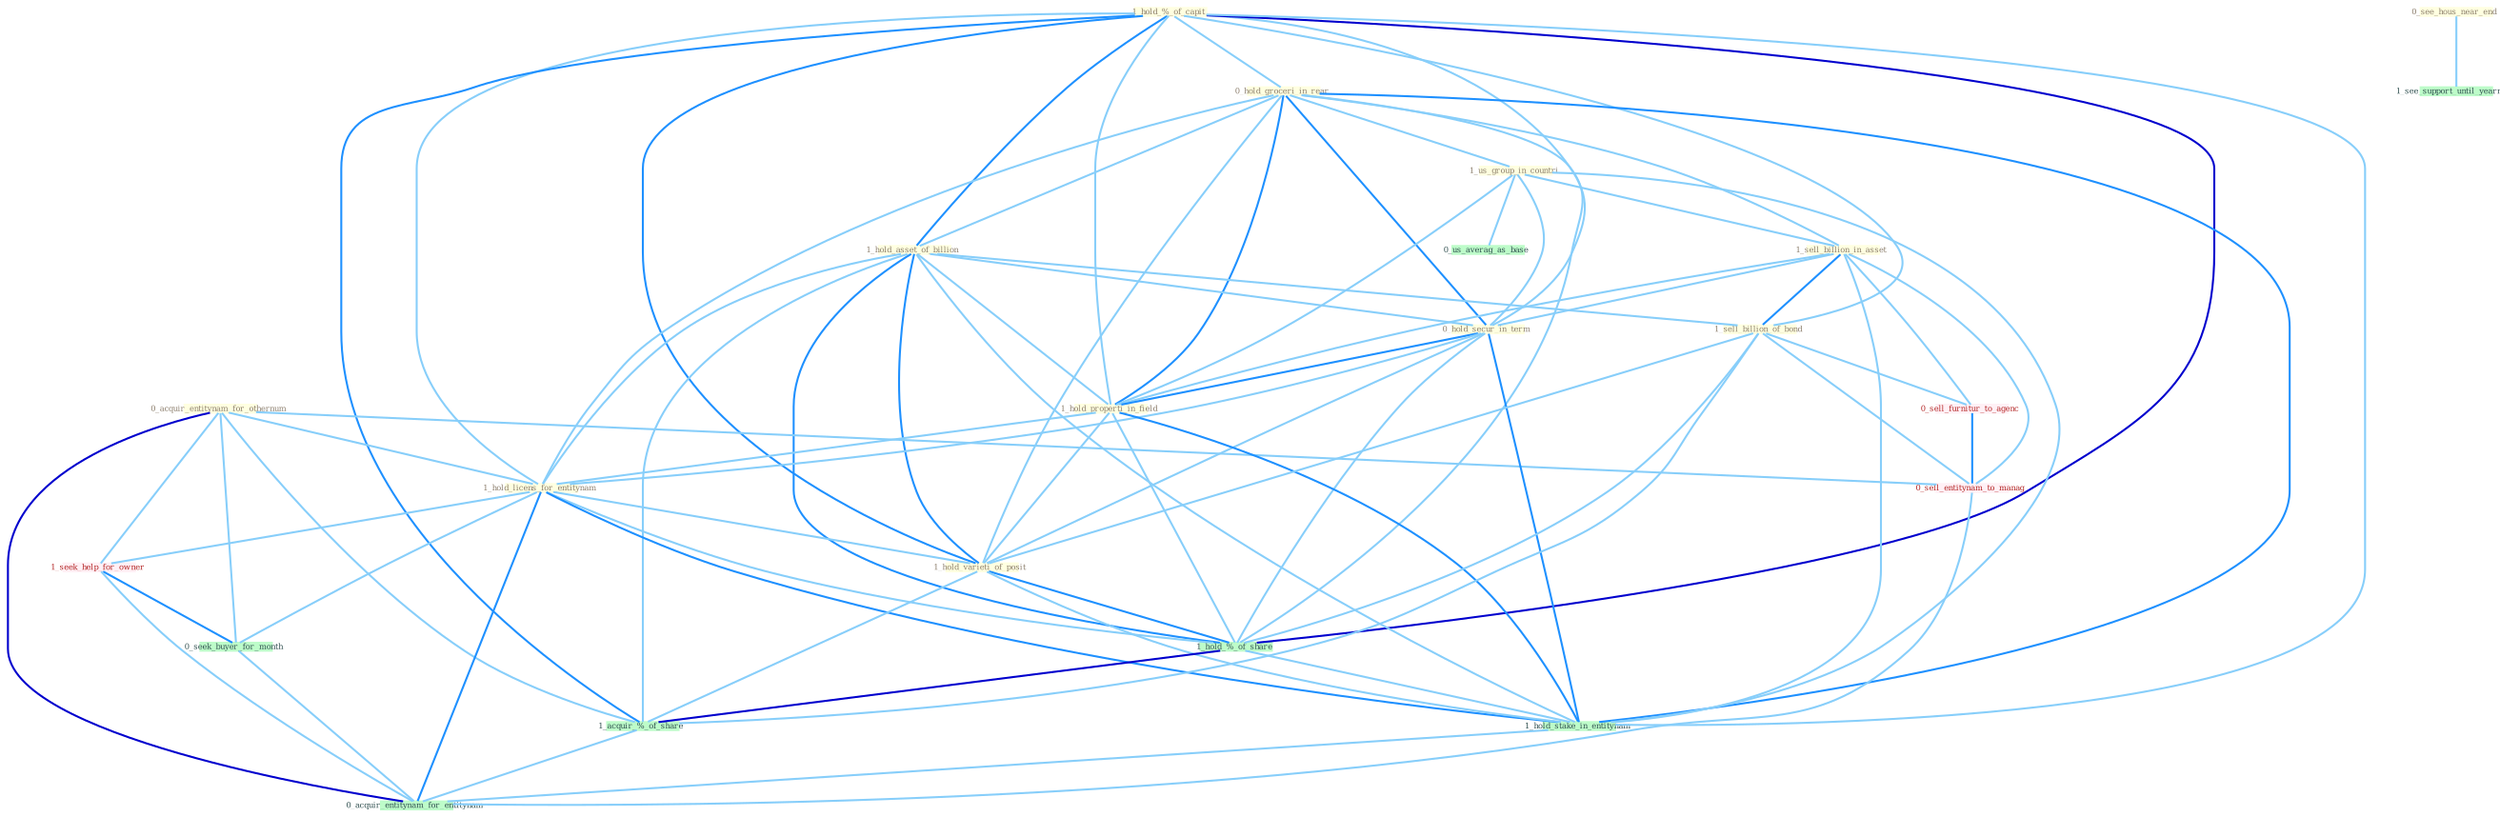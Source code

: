 Graph G{ 
    node
    [shape=polygon,style=filled,width=.5,height=.06,color="#BDFCC9",fixedsize=true,fontsize=4,
    fontcolor="#2f4f4f"];
    {node
    [color="#ffffe0", fontcolor="#8b7d6b"] "1_hold_%_of_capit " "0_hold_groceri_in_rear " "1_hold_asset_of_billion " "1_us_group_in_countri " "0_acquir_entitynam_for_othernum " "1_sell_billion_in_asset " "0_hold_secur_in_term " "1_hold_properti_in_field " "0_see_hous_near_end " "1_hold_licens_for_entitynam " "1_sell_billion_of_bond " "1_hold_varieti_of_posit "}
{node [color="#fff0f5", fontcolor="#b22222"] "1_seek_help_for_owner " "0_sell_furnitur_to_agenc " "0_sell_entitynam_to_manag "}
edge [color="#B0E2FF"];

	"1_hold_%_of_capit " -- "0_hold_groceri_in_rear " [w="1", color="#87cefa" ];
	"1_hold_%_of_capit " -- "1_hold_asset_of_billion " [w="2", color="#1e90ff" , len=0.8];
	"1_hold_%_of_capit " -- "0_hold_secur_in_term " [w="1", color="#87cefa" ];
	"1_hold_%_of_capit " -- "1_hold_properti_in_field " [w="1", color="#87cefa" ];
	"1_hold_%_of_capit " -- "1_hold_licens_for_entitynam " [w="1", color="#87cefa" ];
	"1_hold_%_of_capit " -- "1_sell_billion_of_bond " [w="1", color="#87cefa" ];
	"1_hold_%_of_capit " -- "1_hold_varieti_of_posit " [w="2", color="#1e90ff" , len=0.8];
	"1_hold_%_of_capit " -- "1_hold_%_of_share " [w="3", color="#0000cd" , len=0.6];
	"1_hold_%_of_capit " -- "1_hold_stake_in_entitynam " [w="1", color="#87cefa" ];
	"1_hold_%_of_capit " -- "1_acquir_%_of_share " [w="2", color="#1e90ff" , len=0.8];
	"0_hold_groceri_in_rear " -- "1_hold_asset_of_billion " [w="1", color="#87cefa" ];
	"0_hold_groceri_in_rear " -- "1_us_group_in_countri " [w="1", color="#87cefa" ];
	"0_hold_groceri_in_rear " -- "1_sell_billion_in_asset " [w="1", color="#87cefa" ];
	"0_hold_groceri_in_rear " -- "0_hold_secur_in_term " [w="2", color="#1e90ff" , len=0.8];
	"0_hold_groceri_in_rear " -- "1_hold_properti_in_field " [w="2", color="#1e90ff" , len=0.8];
	"0_hold_groceri_in_rear " -- "1_hold_licens_for_entitynam " [w="1", color="#87cefa" ];
	"0_hold_groceri_in_rear " -- "1_hold_varieti_of_posit " [w="1", color="#87cefa" ];
	"0_hold_groceri_in_rear " -- "1_hold_%_of_share " [w="1", color="#87cefa" ];
	"0_hold_groceri_in_rear " -- "1_hold_stake_in_entitynam " [w="2", color="#1e90ff" , len=0.8];
	"1_hold_asset_of_billion " -- "0_hold_secur_in_term " [w="1", color="#87cefa" ];
	"1_hold_asset_of_billion " -- "1_hold_properti_in_field " [w="1", color="#87cefa" ];
	"1_hold_asset_of_billion " -- "1_hold_licens_for_entitynam " [w="1", color="#87cefa" ];
	"1_hold_asset_of_billion " -- "1_sell_billion_of_bond " [w="1", color="#87cefa" ];
	"1_hold_asset_of_billion " -- "1_hold_varieti_of_posit " [w="2", color="#1e90ff" , len=0.8];
	"1_hold_asset_of_billion " -- "1_hold_%_of_share " [w="2", color="#1e90ff" , len=0.8];
	"1_hold_asset_of_billion " -- "1_hold_stake_in_entitynam " [w="1", color="#87cefa" ];
	"1_hold_asset_of_billion " -- "1_acquir_%_of_share " [w="1", color="#87cefa" ];
	"1_us_group_in_countri " -- "1_sell_billion_in_asset " [w="1", color="#87cefa" ];
	"1_us_group_in_countri " -- "0_hold_secur_in_term " [w="1", color="#87cefa" ];
	"1_us_group_in_countri " -- "1_hold_properti_in_field " [w="1", color="#87cefa" ];
	"1_us_group_in_countri " -- "1_hold_stake_in_entitynam " [w="1", color="#87cefa" ];
	"1_us_group_in_countri " -- "0_us_averag_as_base " [w="1", color="#87cefa" ];
	"0_acquir_entitynam_for_othernum " -- "1_hold_licens_for_entitynam " [w="1", color="#87cefa" ];
	"0_acquir_entitynam_for_othernum " -- "1_seek_help_for_owner " [w="1", color="#87cefa" ];
	"0_acquir_entitynam_for_othernum " -- "0_seek_buyer_for_month " [w="1", color="#87cefa" ];
	"0_acquir_entitynam_for_othernum " -- "1_acquir_%_of_share " [w="1", color="#87cefa" ];
	"0_acquir_entitynam_for_othernum " -- "0_sell_entitynam_to_manag " [w="1", color="#87cefa" ];
	"0_acquir_entitynam_for_othernum " -- "0_acquir_entitynam_for_entitynam " [w="3", color="#0000cd" , len=0.6];
	"1_sell_billion_in_asset " -- "0_hold_secur_in_term " [w="1", color="#87cefa" ];
	"1_sell_billion_in_asset " -- "1_hold_properti_in_field " [w="1", color="#87cefa" ];
	"1_sell_billion_in_asset " -- "1_sell_billion_of_bond " [w="2", color="#1e90ff" , len=0.8];
	"1_sell_billion_in_asset " -- "1_hold_stake_in_entitynam " [w="1", color="#87cefa" ];
	"1_sell_billion_in_asset " -- "0_sell_furnitur_to_agenc " [w="1", color="#87cefa" ];
	"1_sell_billion_in_asset " -- "0_sell_entitynam_to_manag " [w="1", color="#87cefa" ];
	"0_hold_secur_in_term " -- "1_hold_properti_in_field " [w="2", color="#1e90ff" , len=0.8];
	"0_hold_secur_in_term " -- "1_hold_licens_for_entitynam " [w="1", color="#87cefa" ];
	"0_hold_secur_in_term " -- "1_hold_varieti_of_posit " [w="1", color="#87cefa" ];
	"0_hold_secur_in_term " -- "1_hold_%_of_share " [w="1", color="#87cefa" ];
	"0_hold_secur_in_term " -- "1_hold_stake_in_entitynam " [w="2", color="#1e90ff" , len=0.8];
	"1_hold_properti_in_field " -- "1_hold_licens_for_entitynam " [w="1", color="#87cefa" ];
	"1_hold_properti_in_field " -- "1_hold_varieti_of_posit " [w="1", color="#87cefa" ];
	"1_hold_properti_in_field " -- "1_hold_%_of_share " [w="1", color="#87cefa" ];
	"1_hold_properti_in_field " -- "1_hold_stake_in_entitynam " [w="2", color="#1e90ff" , len=0.8];
	"0_see_hous_near_end " -- "1_see_support_until_yearnum " [w="1", color="#87cefa" ];
	"1_hold_licens_for_entitynam " -- "1_hold_varieti_of_posit " [w="1", color="#87cefa" ];
	"1_hold_licens_for_entitynam " -- "1_hold_%_of_share " [w="1", color="#87cefa" ];
	"1_hold_licens_for_entitynam " -- "1_hold_stake_in_entitynam " [w="2", color="#1e90ff" , len=0.8];
	"1_hold_licens_for_entitynam " -- "1_seek_help_for_owner " [w="1", color="#87cefa" ];
	"1_hold_licens_for_entitynam " -- "0_seek_buyer_for_month " [w="1", color="#87cefa" ];
	"1_hold_licens_for_entitynam " -- "0_acquir_entitynam_for_entitynam " [w="2", color="#1e90ff" , len=0.8];
	"1_sell_billion_of_bond " -- "1_hold_varieti_of_posit " [w="1", color="#87cefa" ];
	"1_sell_billion_of_bond " -- "1_hold_%_of_share " [w="1", color="#87cefa" ];
	"1_sell_billion_of_bond " -- "1_acquir_%_of_share " [w="1", color="#87cefa" ];
	"1_sell_billion_of_bond " -- "0_sell_furnitur_to_agenc " [w="1", color="#87cefa" ];
	"1_sell_billion_of_bond " -- "0_sell_entitynam_to_manag " [w="1", color="#87cefa" ];
	"1_hold_varieti_of_posit " -- "1_hold_%_of_share " [w="2", color="#1e90ff" , len=0.8];
	"1_hold_varieti_of_posit " -- "1_hold_stake_in_entitynam " [w="1", color="#87cefa" ];
	"1_hold_varieti_of_posit " -- "1_acquir_%_of_share " [w="1", color="#87cefa" ];
	"1_hold_%_of_share " -- "1_hold_stake_in_entitynam " [w="1", color="#87cefa" ];
	"1_hold_%_of_share " -- "1_acquir_%_of_share " [w="3", color="#0000cd" , len=0.6];
	"1_hold_stake_in_entitynam " -- "0_acquir_entitynam_for_entitynam " [w="1", color="#87cefa" ];
	"1_seek_help_for_owner " -- "0_seek_buyer_for_month " [w="2", color="#1e90ff" , len=0.8];
	"1_seek_help_for_owner " -- "0_acquir_entitynam_for_entitynam " [w="1", color="#87cefa" ];
	"0_seek_buyer_for_month " -- "0_acquir_entitynam_for_entitynam " [w="1", color="#87cefa" ];
	"1_acquir_%_of_share " -- "0_acquir_entitynam_for_entitynam " [w="1", color="#87cefa" ];
	"0_sell_furnitur_to_agenc " -- "0_sell_entitynam_to_manag " [w="2", color="#1e90ff" , len=0.8];
	"0_sell_entitynam_to_manag " -- "0_acquir_entitynam_for_entitynam " [w="1", color="#87cefa" ];
}